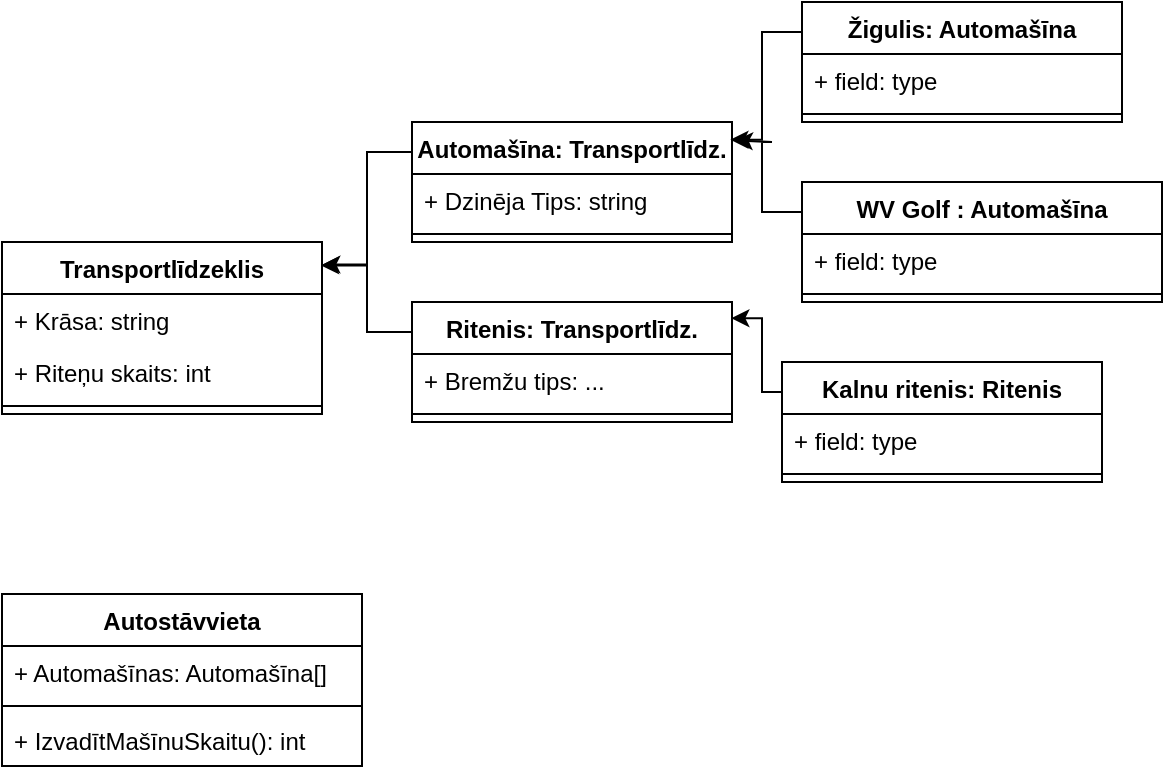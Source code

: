 <mxfile version="20.8.23" type="device"><diagram name="Page-1" id="TRXHrl4e7POiSAILJyqT"><mxGraphModel dx="641" dy="546" grid="1" gridSize="10" guides="1" tooltips="1" connect="1" arrows="1" fold="1" page="1" pageScale="1" pageWidth="850" pageHeight="1100" math="0" shadow="0"><root><mxCell id="0"/><mxCell id="1" parent="0"/><mxCell id="FV4I3m_CCI0rXLlIsf8F-20" value="Transportlīdzeklis" style="swimlane;fontStyle=1;align=center;verticalAlign=top;childLayout=stackLayout;horizontal=1;startSize=26;horizontalStack=0;resizeParent=1;resizeParentMax=0;resizeLast=0;collapsible=1;marginBottom=0;" vertex="1" parent="1"><mxGeometry x="60" y="140" width="160" height="86" as="geometry"/></mxCell><mxCell id="FV4I3m_CCI0rXLlIsf8F-21" value="+ Krāsa: string" style="text;strokeColor=none;fillColor=none;align=left;verticalAlign=top;spacingLeft=4;spacingRight=4;overflow=hidden;rotatable=0;points=[[0,0.5],[1,0.5]];portConstraint=eastwest;" vertex="1" parent="FV4I3m_CCI0rXLlIsf8F-20"><mxGeometry y="26" width="160" height="26" as="geometry"/></mxCell><mxCell id="FV4I3m_CCI0rXLlIsf8F-44" value="+ Riteņu skaits: int" style="text;strokeColor=none;fillColor=none;align=left;verticalAlign=top;spacingLeft=4;spacingRight=4;overflow=hidden;rotatable=0;points=[[0,0.5],[1,0.5]];portConstraint=eastwest;" vertex="1" parent="FV4I3m_CCI0rXLlIsf8F-20"><mxGeometry y="52" width="160" height="26" as="geometry"/></mxCell><mxCell id="FV4I3m_CCI0rXLlIsf8F-22" value="" style="line;strokeWidth=1;fillColor=none;align=left;verticalAlign=middle;spacingTop=-1;spacingLeft=3;spacingRight=3;rotatable=0;labelPosition=right;points=[];portConstraint=eastwest;strokeColor=inherit;" vertex="1" parent="FV4I3m_CCI0rXLlIsf8F-20"><mxGeometry y="78" width="160" height="8" as="geometry"/></mxCell><mxCell id="FV4I3m_CCI0rXLlIsf8F-57" style="edgeStyle=orthogonalEdgeStyle;rounded=0;orthogonalLoop=1;jettySize=auto;html=1;exitX=0;exitY=0.25;exitDx=0;exitDy=0;entryX=0.997;entryY=0.136;entryDx=0;entryDy=0;entryPerimeter=0;" edge="1" parent="1" source="FV4I3m_CCI0rXLlIsf8F-24" target="FV4I3m_CCI0rXLlIsf8F-20"><mxGeometry relative="1" as="geometry"/></mxCell><mxCell id="FV4I3m_CCI0rXLlIsf8F-24" value="Automašīna: Transportlīdz." style="swimlane;fontStyle=1;align=center;verticalAlign=top;childLayout=stackLayout;horizontal=1;startSize=26;horizontalStack=0;resizeParent=1;resizeParentMax=0;resizeLast=0;collapsible=1;marginBottom=0;" vertex="1" parent="1"><mxGeometry x="265" y="80" width="160" height="60" as="geometry"/></mxCell><mxCell id="FV4I3m_CCI0rXLlIsf8F-25" value="+ Dzinēja Tips: string" style="text;strokeColor=none;fillColor=none;align=left;verticalAlign=top;spacingLeft=4;spacingRight=4;overflow=hidden;rotatable=0;points=[[0,0.5],[1,0.5]];portConstraint=eastwest;" vertex="1" parent="FV4I3m_CCI0rXLlIsf8F-24"><mxGeometry y="26" width="160" height="26" as="geometry"/></mxCell><mxCell id="FV4I3m_CCI0rXLlIsf8F-26" value="" style="line;strokeWidth=1;fillColor=none;align=left;verticalAlign=middle;spacingTop=-1;spacingLeft=3;spacingRight=3;rotatable=0;labelPosition=right;points=[];portConstraint=eastwest;strokeColor=inherit;" vertex="1" parent="FV4I3m_CCI0rXLlIsf8F-24"><mxGeometry y="52" width="160" height="8" as="geometry"/></mxCell><mxCell id="FV4I3m_CCI0rXLlIsf8F-58" style="edgeStyle=orthogonalEdgeStyle;rounded=0;orthogonalLoop=1;jettySize=auto;html=1;exitX=0;exitY=0.25;exitDx=0;exitDy=0;entryX=1.001;entryY=0.131;entryDx=0;entryDy=0;entryPerimeter=0;" edge="1" parent="1" source="FV4I3m_CCI0rXLlIsf8F-28" target="FV4I3m_CCI0rXLlIsf8F-20"><mxGeometry relative="1" as="geometry"/></mxCell><mxCell id="FV4I3m_CCI0rXLlIsf8F-28" value="Ritenis: Transportlīdz." style="swimlane;fontStyle=1;align=center;verticalAlign=top;childLayout=stackLayout;horizontal=1;startSize=26;horizontalStack=0;resizeParent=1;resizeParentMax=0;resizeLast=0;collapsible=1;marginBottom=0;" vertex="1" parent="1"><mxGeometry x="265" y="170" width="160" height="60" as="geometry"/></mxCell><mxCell id="FV4I3m_CCI0rXLlIsf8F-29" value="+ Bremžu tips: ..." style="text;strokeColor=none;fillColor=none;align=left;verticalAlign=top;spacingLeft=4;spacingRight=4;overflow=hidden;rotatable=0;points=[[0,0.5],[1,0.5]];portConstraint=eastwest;" vertex="1" parent="FV4I3m_CCI0rXLlIsf8F-28"><mxGeometry y="26" width="160" height="26" as="geometry"/></mxCell><mxCell id="FV4I3m_CCI0rXLlIsf8F-30" value="" style="line;strokeWidth=1;fillColor=none;align=left;verticalAlign=middle;spacingTop=-1;spacingLeft=3;spacingRight=3;rotatable=0;labelPosition=right;points=[];portConstraint=eastwest;strokeColor=inherit;" vertex="1" parent="FV4I3m_CCI0rXLlIsf8F-28"><mxGeometry y="52" width="160" height="8" as="geometry"/></mxCell><mxCell id="FV4I3m_CCI0rXLlIsf8F-59" style="edgeStyle=orthogonalEdgeStyle;rounded=0;orthogonalLoop=1;jettySize=auto;html=1;exitX=0;exitY=0.25;exitDx=0;exitDy=0;entryX=0.995;entryY=0.148;entryDx=0;entryDy=0;entryPerimeter=0;" edge="1" parent="1" source="FV4I3m_CCI0rXLlIsf8F-32" target="FV4I3m_CCI0rXLlIsf8F-24"><mxGeometry relative="1" as="geometry"/></mxCell><mxCell id="FV4I3m_CCI0rXLlIsf8F-32" value="Žigulis: Automašīna" style="swimlane;fontStyle=1;align=center;verticalAlign=top;childLayout=stackLayout;horizontal=1;startSize=26;horizontalStack=0;resizeParent=1;resizeParentMax=0;resizeLast=0;collapsible=1;marginBottom=0;" vertex="1" parent="1"><mxGeometry x="460" y="20" width="160" height="60" as="geometry"/></mxCell><mxCell id="FV4I3m_CCI0rXLlIsf8F-33" value="+ field: type" style="text;strokeColor=none;fillColor=none;align=left;verticalAlign=top;spacingLeft=4;spacingRight=4;overflow=hidden;rotatable=0;points=[[0,0.5],[1,0.5]];portConstraint=eastwest;" vertex="1" parent="FV4I3m_CCI0rXLlIsf8F-32"><mxGeometry y="26" width="160" height="26" as="geometry"/></mxCell><mxCell id="FV4I3m_CCI0rXLlIsf8F-34" value="" style="line;strokeWidth=1;fillColor=none;align=left;verticalAlign=middle;spacingTop=-1;spacingLeft=3;spacingRight=3;rotatable=0;labelPosition=right;points=[];portConstraint=eastwest;strokeColor=inherit;" vertex="1" parent="FV4I3m_CCI0rXLlIsf8F-32"><mxGeometry y="52" width="160" height="8" as="geometry"/></mxCell><mxCell id="FV4I3m_CCI0rXLlIsf8F-60" style="edgeStyle=orthogonalEdgeStyle;rounded=0;orthogonalLoop=1;jettySize=auto;html=1;exitX=0;exitY=0.25;exitDx=0;exitDy=0;entryX=1.009;entryY=0.154;entryDx=0;entryDy=0;entryPerimeter=0;" edge="1" parent="1" source="FV4I3m_CCI0rXLlIsf8F-36" target="FV4I3m_CCI0rXLlIsf8F-24"><mxGeometry relative="1" as="geometry"/></mxCell><mxCell id="FV4I3m_CCI0rXLlIsf8F-36" value="WV Golf : Automašīna" style="swimlane;fontStyle=1;align=center;verticalAlign=top;childLayout=stackLayout;horizontal=1;startSize=26;horizontalStack=0;resizeParent=1;resizeParentMax=0;resizeLast=0;collapsible=1;marginBottom=0;" vertex="1" parent="1"><mxGeometry x="460" y="110" width="180" height="60" as="geometry"/></mxCell><mxCell id="FV4I3m_CCI0rXLlIsf8F-37" value="+ field: type" style="text;strokeColor=none;fillColor=none;align=left;verticalAlign=top;spacingLeft=4;spacingRight=4;overflow=hidden;rotatable=0;points=[[0,0.5],[1,0.5]];portConstraint=eastwest;" vertex="1" parent="FV4I3m_CCI0rXLlIsf8F-36"><mxGeometry y="26" width="180" height="26" as="geometry"/></mxCell><mxCell id="FV4I3m_CCI0rXLlIsf8F-38" value="" style="line;strokeWidth=1;fillColor=none;align=left;verticalAlign=middle;spacingTop=-1;spacingLeft=3;spacingRight=3;rotatable=0;labelPosition=right;points=[];portConstraint=eastwest;strokeColor=inherit;" vertex="1" parent="FV4I3m_CCI0rXLlIsf8F-36"><mxGeometry y="52" width="180" height="8" as="geometry"/></mxCell><mxCell id="FV4I3m_CCI0rXLlIsf8F-61" style="edgeStyle=orthogonalEdgeStyle;rounded=0;orthogonalLoop=1;jettySize=auto;html=1;exitX=0;exitY=0.25;exitDx=0;exitDy=0;entryX=0.998;entryY=0.135;entryDx=0;entryDy=0;entryPerimeter=0;" edge="1" parent="1" source="FV4I3m_CCI0rXLlIsf8F-40" target="FV4I3m_CCI0rXLlIsf8F-28"><mxGeometry relative="1" as="geometry"><Array as="points"><mxPoint x="440" y="215"/><mxPoint x="440" y="178"/></Array></mxGeometry></mxCell><mxCell id="FV4I3m_CCI0rXLlIsf8F-40" value="Kalnu ritenis: Ritenis" style="swimlane;fontStyle=1;align=center;verticalAlign=top;childLayout=stackLayout;horizontal=1;startSize=26;horizontalStack=0;resizeParent=1;resizeParentMax=0;resizeLast=0;collapsible=1;marginBottom=0;" vertex="1" parent="1"><mxGeometry x="450" y="200" width="160" height="60" as="geometry"/></mxCell><mxCell id="FV4I3m_CCI0rXLlIsf8F-41" value="+ field: type" style="text;strokeColor=none;fillColor=none;align=left;verticalAlign=top;spacingLeft=4;spacingRight=4;overflow=hidden;rotatable=0;points=[[0,0.5],[1,0.5]];portConstraint=eastwest;" vertex="1" parent="FV4I3m_CCI0rXLlIsf8F-40"><mxGeometry y="26" width="160" height="26" as="geometry"/></mxCell><mxCell id="FV4I3m_CCI0rXLlIsf8F-42" value="" style="line;strokeWidth=1;fillColor=none;align=left;verticalAlign=middle;spacingTop=-1;spacingLeft=3;spacingRight=3;rotatable=0;labelPosition=right;points=[];portConstraint=eastwest;strokeColor=inherit;" vertex="1" parent="FV4I3m_CCI0rXLlIsf8F-40"><mxGeometry y="52" width="160" height="8" as="geometry"/></mxCell><mxCell id="FV4I3m_CCI0rXLlIsf8F-49" value="Autostāvvieta" style="swimlane;fontStyle=1;align=center;verticalAlign=top;childLayout=stackLayout;horizontal=1;startSize=26;horizontalStack=0;resizeParent=1;resizeParentMax=0;resizeLast=0;collapsible=1;marginBottom=0;" vertex="1" parent="1"><mxGeometry x="60" y="316" width="180" height="86" as="geometry"/></mxCell><mxCell id="FV4I3m_CCI0rXLlIsf8F-50" value="+ Automašīnas: Automašīna[]" style="text;strokeColor=none;fillColor=none;align=left;verticalAlign=top;spacingLeft=4;spacingRight=4;overflow=hidden;rotatable=0;points=[[0,0.5],[1,0.5]];portConstraint=eastwest;" vertex="1" parent="FV4I3m_CCI0rXLlIsf8F-49"><mxGeometry y="26" width="180" height="26" as="geometry"/></mxCell><mxCell id="FV4I3m_CCI0rXLlIsf8F-51" value="" style="line;strokeWidth=1;fillColor=none;align=left;verticalAlign=middle;spacingTop=-1;spacingLeft=3;spacingRight=3;rotatable=0;labelPosition=right;points=[];portConstraint=eastwest;strokeColor=inherit;" vertex="1" parent="FV4I3m_CCI0rXLlIsf8F-49"><mxGeometry y="52" width="180" height="8" as="geometry"/></mxCell><mxCell id="FV4I3m_CCI0rXLlIsf8F-52" value="+ IzvadītMašīnuSkaitu(): int" style="text;strokeColor=none;fillColor=none;align=left;verticalAlign=top;spacingLeft=4;spacingRight=4;overflow=hidden;rotatable=0;points=[[0,0.5],[1,0.5]];portConstraint=eastwest;" vertex="1" parent="FV4I3m_CCI0rXLlIsf8F-49"><mxGeometry y="60" width="180" height="26" as="geometry"/></mxCell></root></mxGraphModel></diagram></mxfile>